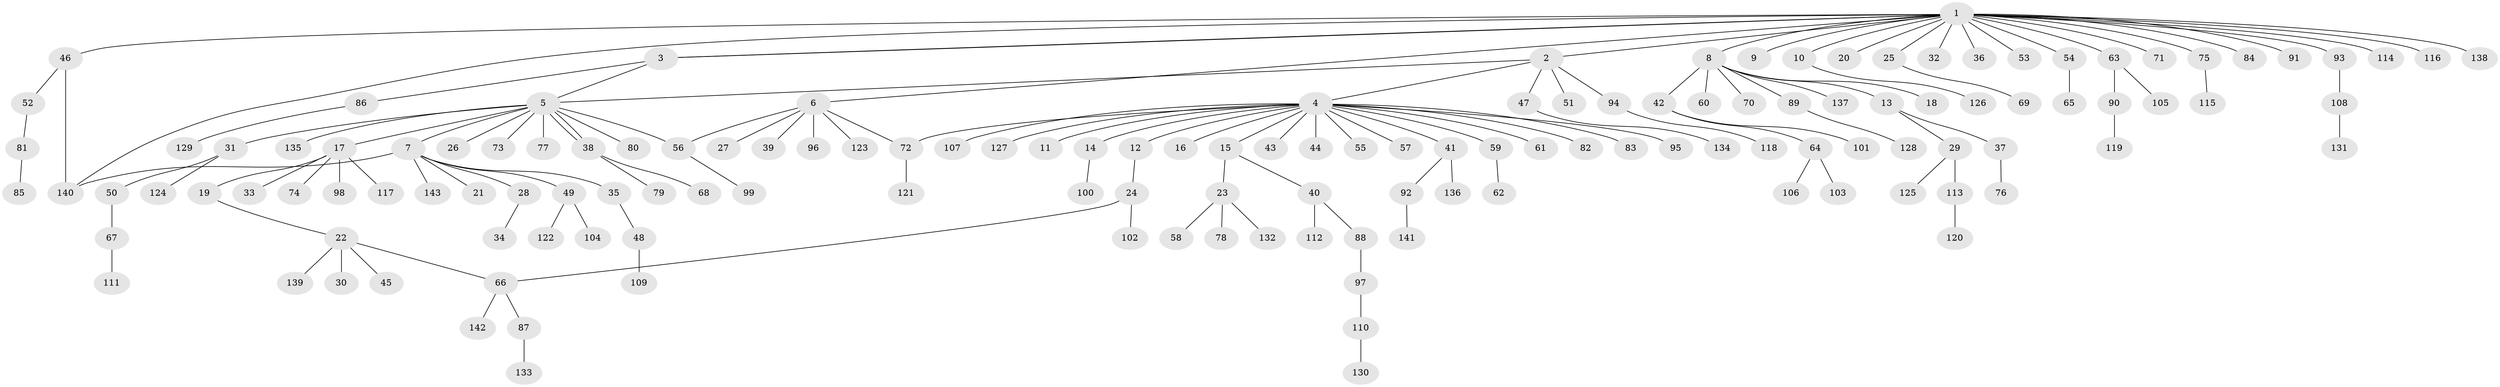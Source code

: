 // Generated by graph-tools (version 1.1) at 2025/26/03/09/25 03:26:02]
// undirected, 143 vertices, 150 edges
graph export_dot {
graph [start="1"]
  node [color=gray90,style=filled];
  1;
  2;
  3;
  4;
  5;
  6;
  7;
  8;
  9;
  10;
  11;
  12;
  13;
  14;
  15;
  16;
  17;
  18;
  19;
  20;
  21;
  22;
  23;
  24;
  25;
  26;
  27;
  28;
  29;
  30;
  31;
  32;
  33;
  34;
  35;
  36;
  37;
  38;
  39;
  40;
  41;
  42;
  43;
  44;
  45;
  46;
  47;
  48;
  49;
  50;
  51;
  52;
  53;
  54;
  55;
  56;
  57;
  58;
  59;
  60;
  61;
  62;
  63;
  64;
  65;
  66;
  67;
  68;
  69;
  70;
  71;
  72;
  73;
  74;
  75;
  76;
  77;
  78;
  79;
  80;
  81;
  82;
  83;
  84;
  85;
  86;
  87;
  88;
  89;
  90;
  91;
  92;
  93;
  94;
  95;
  96;
  97;
  98;
  99;
  100;
  101;
  102;
  103;
  104;
  105;
  106;
  107;
  108;
  109;
  110;
  111;
  112;
  113;
  114;
  115;
  116;
  117;
  118;
  119;
  120;
  121;
  122;
  123;
  124;
  125;
  126;
  127;
  128;
  129;
  130;
  131;
  132;
  133;
  134;
  135;
  136;
  137;
  138;
  139;
  140;
  141;
  142;
  143;
  1 -- 2;
  1 -- 3;
  1 -- 3;
  1 -- 6;
  1 -- 8;
  1 -- 9;
  1 -- 10;
  1 -- 20;
  1 -- 25;
  1 -- 32;
  1 -- 36;
  1 -- 46;
  1 -- 53;
  1 -- 54;
  1 -- 63;
  1 -- 71;
  1 -- 75;
  1 -- 84;
  1 -- 91;
  1 -- 93;
  1 -- 114;
  1 -- 116;
  1 -- 138;
  1 -- 140;
  2 -- 4;
  2 -- 5;
  2 -- 47;
  2 -- 51;
  2 -- 94;
  3 -- 5;
  3 -- 86;
  4 -- 11;
  4 -- 12;
  4 -- 14;
  4 -- 15;
  4 -- 16;
  4 -- 41;
  4 -- 43;
  4 -- 44;
  4 -- 55;
  4 -- 57;
  4 -- 59;
  4 -- 61;
  4 -- 72;
  4 -- 82;
  4 -- 83;
  4 -- 95;
  4 -- 107;
  4 -- 127;
  5 -- 7;
  5 -- 17;
  5 -- 26;
  5 -- 31;
  5 -- 38;
  5 -- 38;
  5 -- 56;
  5 -- 73;
  5 -- 77;
  5 -- 80;
  5 -- 135;
  6 -- 27;
  6 -- 39;
  6 -- 56;
  6 -- 72;
  6 -- 96;
  6 -- 123;
  7 -- 21;
  7 -- 28;
  7 -- 35;
  7 -- 49;
  7 -- 140;
  7 -- 143;
  8 -- 13;
  8 -- 18;
  8 -- 42;
  8 -- 60;
  8 -- 70;
  8 -- 89;
  8 -- 137;
  10 -- 126;
  12 -- 24;
  13 -- 29;
  13 -- 37;
  14 -- 100;
  15 -- 23;
  15 -- 40;
  17 -- 19;
  17 -- 33;
  17 -- 74;
  17 -- 98;
  17 -- 117;
  19 -- 22;
  22 -- 30;
  22 -- 45;
  22 -- 66;
  22 -- 139;
  23 -- 58;
  23 -- 78;
  23 -- 132;
  24 -- 66;
  24 -- 102;
  25 -- 69;
  28 -- 34;
  29 -- 113;
  29 -- 125;
  31 -- 50;
  31 -- 124;
  35 -- 48;
  37 -- 76;
  38 -- 68;
  38 -- 79;
  40 -- 88;
  40 -- 112;
  41 -- 92;
  41 -- 136;
  42 -- 64;
  42 -- 101;
  46 -- 52;
  46 -- 140;
  47 -- 134;
  48 -- 109;
  49 -- 104;
  49 -- 122;
  50 -- 67;
  52 -- 81;
  54 -- 65;
  56 -- 99;
  59 -- 62;
  63 -- 90;
  63 -- 105;
  64 -- 103;
  64 -- 106;
  66 -- 87;
  66 -- 142;
  67 -- 111;
  72 -- 121;
  75 -- 115;
  81 -- 85;
  86 -- 129;
  87 -- 133;
  88 -- 97;
  89 -- 128;
  90 -- 119;
  92 -- 141;
  93 -- 108;
  94 -- 118;
  97 -- 110;
  108 -- 131;
  110 -- 130;
  113 -- 120;
}
